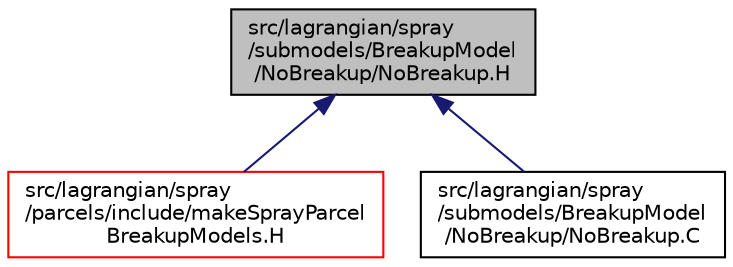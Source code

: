 digraph "src/lagrangian/spray/submodels/BreakupModel/NoBreakup/NoBreakup.H"
{
  bgcolor="transparent";
  edge [fontname="Helvetica",fontsize="10",labelfontname="Helvetica",labelfontsize="10"];
  node [fontname="Helvetica",fontsize="10",shape=record];
  Node1 [label="src/lagrangian/spray\l/submodels/BreakupModel\l/NoBreakup/NoBreakup.H",height=0.2,width=0.4,color="black", fillcolor="grey75", style="filled", fontcolor="black"];
  Node1 -> Node2 [dir="back",color="midnightblue",fontsize="10",style="solid",fontname="Helvetica"];
  Node2 [label="src/lagrangian/spray\l/parcels/include/makeSprayParcel\lBreakupModels.H",height=0.2,width=0.4,color="red",URL="$a07276.html"];
  Node1 -> Node3 [dir="back",color="midnightblue",fontsize="10",style="solid",fontname="Helvetica"];
  Node3 [label="src/lagrangian/spray\l/submodels/BreakupModel\l/NoBreakup/NoBreakup.C",height=0.2,width=0.4,color="black",URL="$a07299.html"];
}
